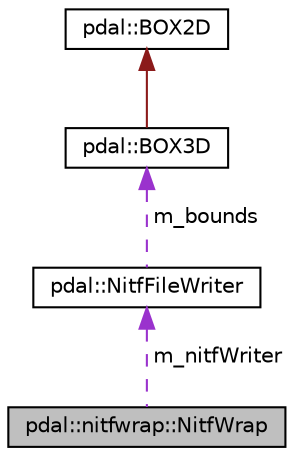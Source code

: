 digraph "pdal::nitfwrap::NitfWrap"
{
  edge [fontname="Helvetica",fontsize="10",labelfontname="Helvetica",labelfontsize="10"];
  node [fontname="Helvetica",fontsize="10",shape=record];
  Node1 [label="pdal::nitfwrap::NitfWrap",height=0.2,width=0.4,color="black", fillcolor="grey75", style="filled", fontcolor="black"];
  Node2 -> Node1 [dir="back",color="darkorchid3",fontsize="10",style="dashed",label=" m_nitfWriter" ,fontname="Helvetica"];
  Node2 [label="pdal::NitfFileWriter",height=0.2,width=0.4,color="black", fillcolor="white", style="filled",URL="$classpdal_1_1NitfFileWriter.html"];
  Node3 -> Node2 [dir="back",color="darkorchid3",fontsize="10",style="dashed",label=" m_bounds" ,fontname="Helvetica"];
  Node3 [label="pdal::BOX3D",height=0.2,width=0.4,color="black", fillcolor="white", style="filled",URL="$classpdal_1_1BOX3D.html"];
  Node4 -> Node3 [dir="back",color="firebrick4",fontsize="10",style="solid",fontname="Helvetica"];
  Node4 [label="pdal::BOX2D",height=0.2,width=0.4,color="black", fillcolor="white", style="filled",URL="$classpdal_1_1BOX2D.html"];
}
